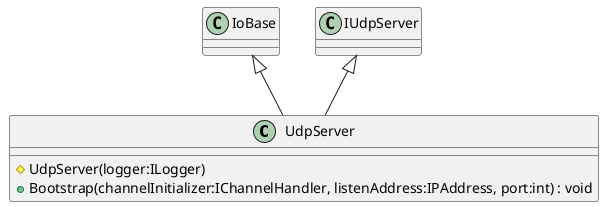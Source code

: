@startuml
class UdpServer {
    # UdpServer(logger:ILogger)
    + Bootstrap(channelInitializer:IChannelHandler, listenAddress:IPAddress, port:int) : void
}
IoBase <|-- UdpServer
IUdpServer <|-- UdpServer
@enduml
